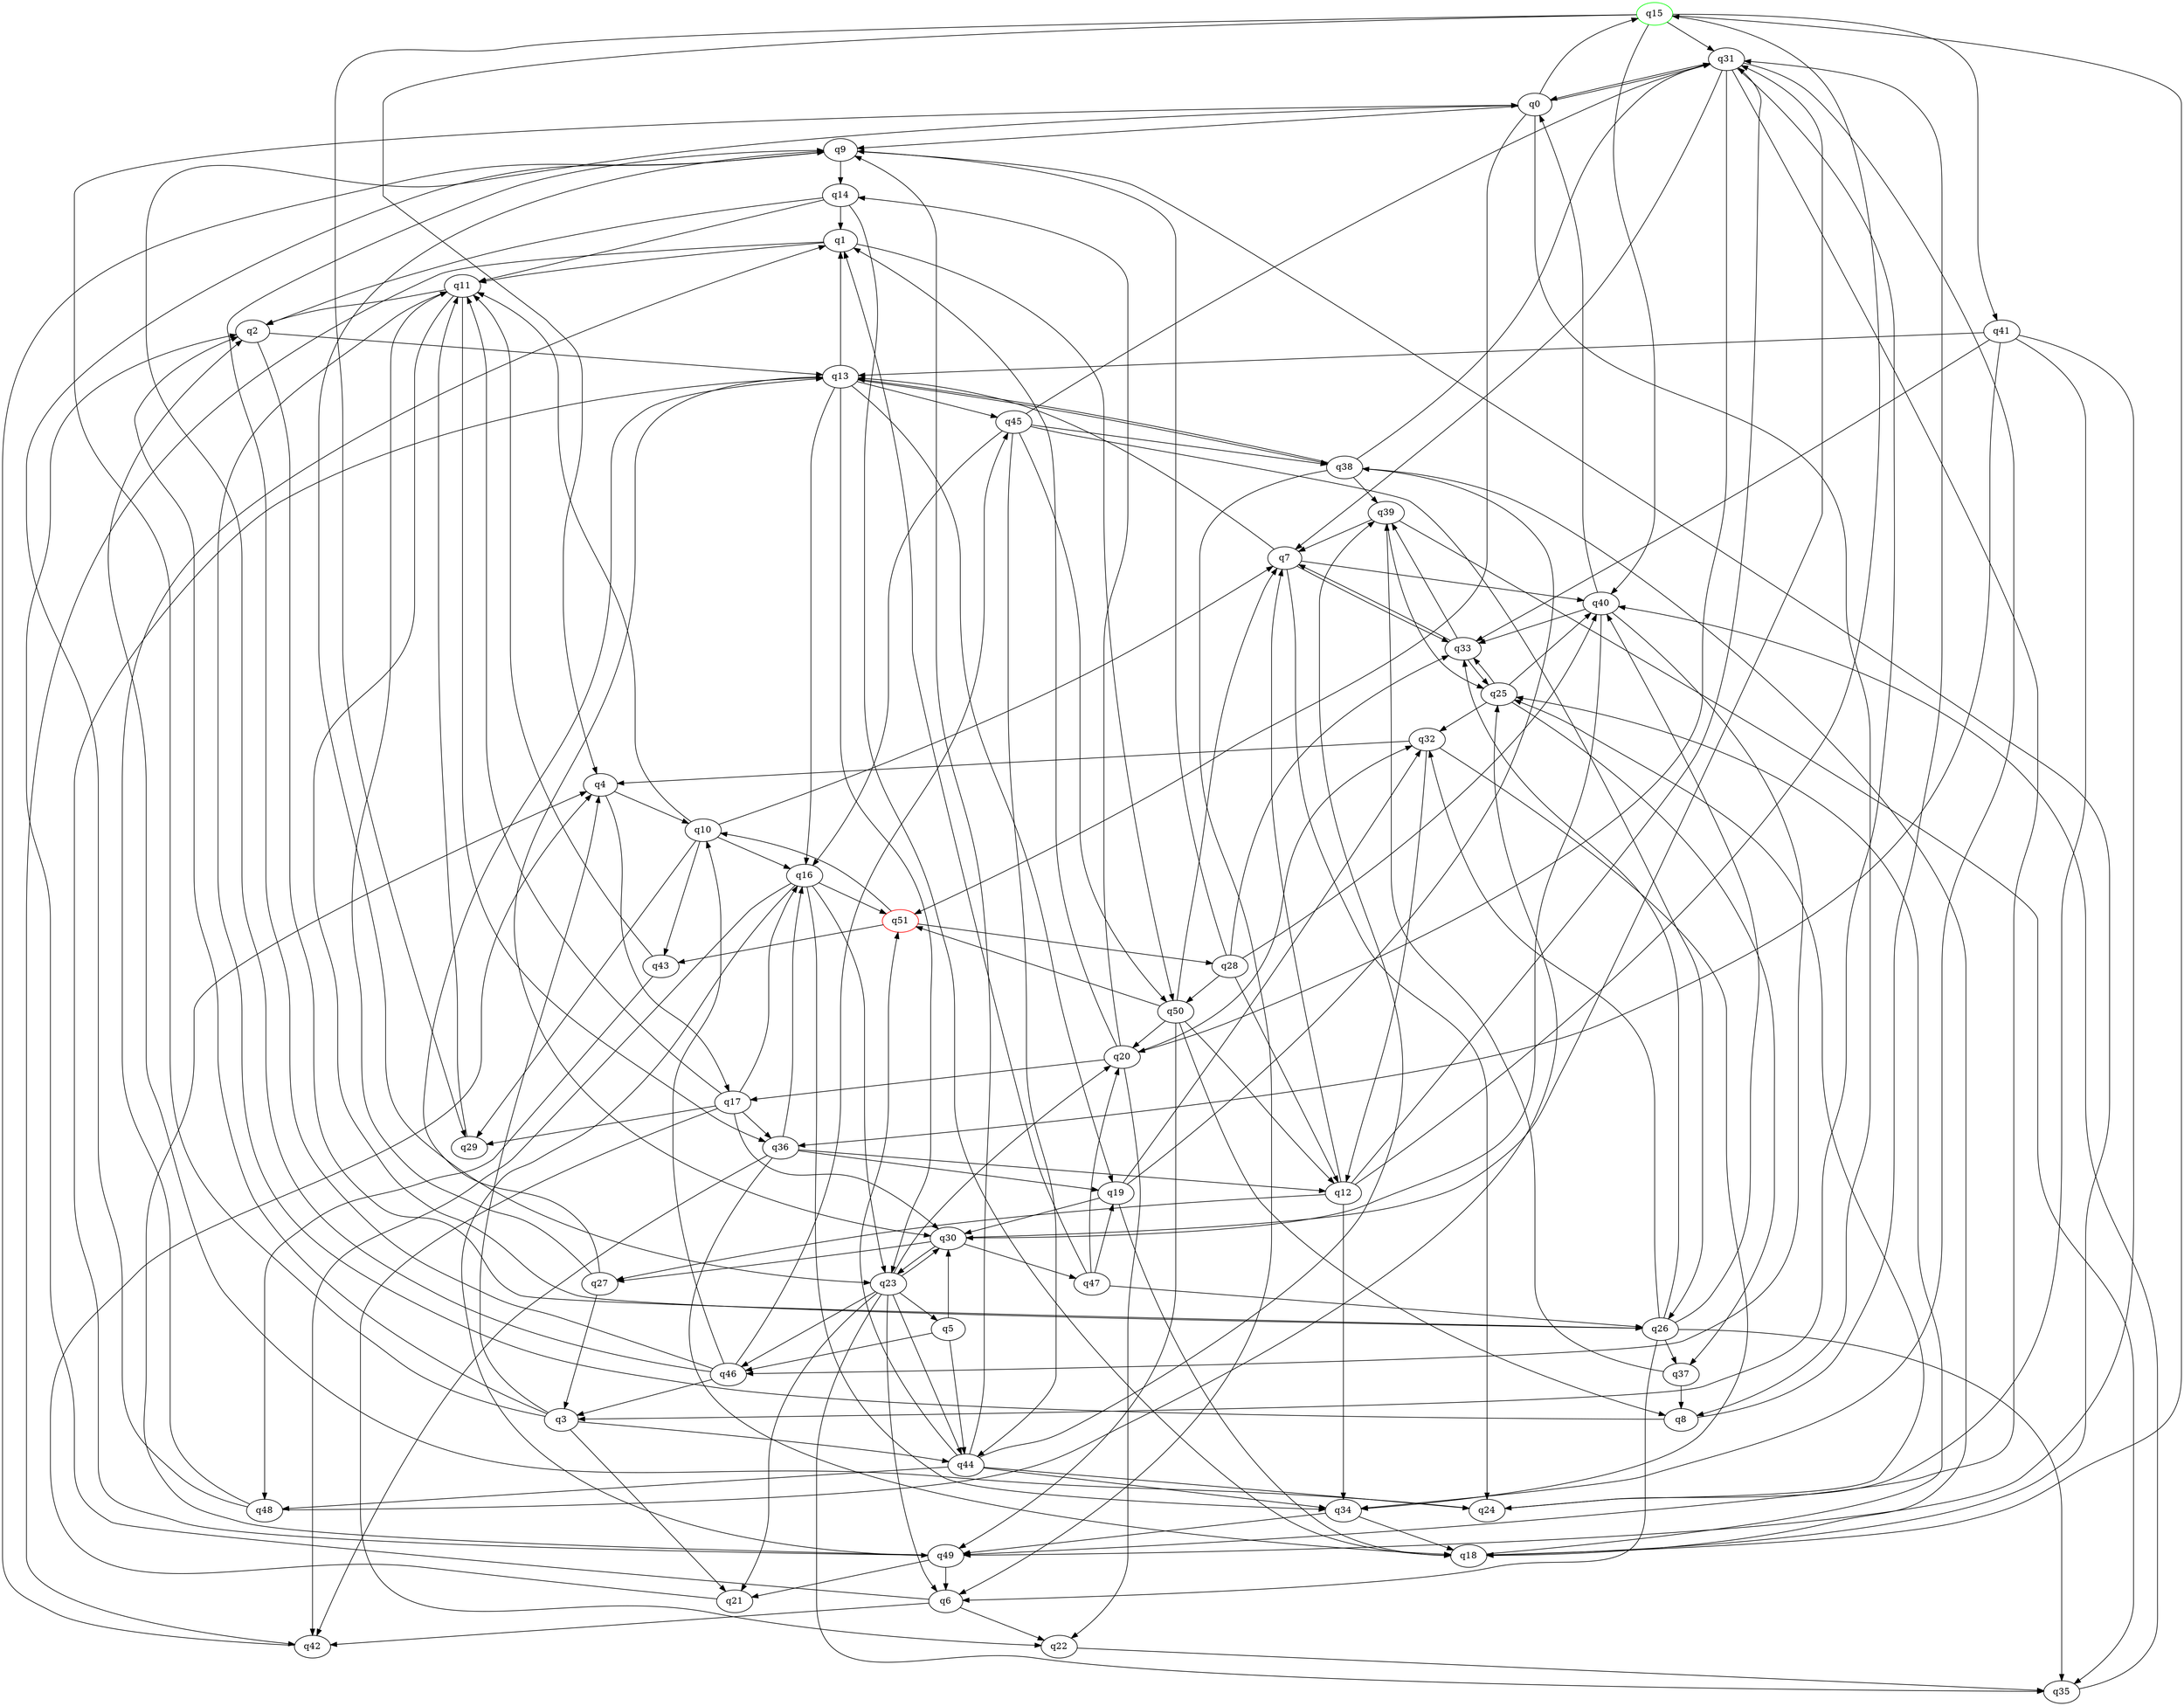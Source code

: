 digraph A{
q15 [initial=1,color=green];
q51 [final=1,color=red];
q0 -> q8;
q0 -> q9;
q0 -> q15;
q0 -> q31;
q0 -> q51;
q1 -> q11;
q1 -> q42;
q1 -> q50;
q2 -> q13;
q2 -> q26;
q3 -> q0;
q3 -> q2;
q3 -> q4;
q3 -> q21;
q3 -> q44;
q4 -> q10;
q4 -> q17;
q5 -> q30;
q5 -> q44;
q5 -> q46;
q6 -> q2;
q6 -> q22;
q6 -> q42;
q7 -> q13;
q7 -> q24;
q7 -> q33;
q7 -> q40;
q8 -> q11;
q8 -> q31;
q9 -> q14;
q9 -> q18;
q9 -> q23;
q10 -> q7;
q10 -> q11;
q10 -> q16;
q10 -> q29;
q10 -> q43;
q11 -> q2;
q11 -> q26;
q11 -> q36;
q12 -> q7;
q12 -> q15;
q12 -> q27;
q12 -> q31;
q12 -> q34;
q13 -> q1;
q13 -> q16;
q13 -> q19;
q13 -> q23;
q13 -> q30;
q13 -> q38;
q13 -> q45;
q14 -> q1;
q14 -> q2;
q14 -> q11;
q14 -> q18;
q15 -> q4;
q15 -> q18;
q15 -> q29;
q15 -> q31;
q15 -> q40;
q15 -> q41;
q16 -> q23;
q16 -> q34;
q16 -> q42;
q16 -> q49;
q16 -> q51;
q17 -> q11;
q17 -> q16;
q17 -> q22;
q17 -> q29;
q17 -> q30;
q17 -> q36;
q18 -> q25;
q19 -> q18;
q19 -> q30;
q19 -> q32;
q19 -> q38;
q20 -> q1;
q20 -> q14;
q20 -> q17;
q20 -> q22;
q20 -> q32;
q21 -> q4;
q22 -> q35;
q23 -> q5;
q23 -> q6;
q23 -> q20;
q23 -> q21;
q23 -> q30;
q23 -> q35;
q23 -> q44;
q23 -> q46;
q24 -> q2;
q24 -> q25;
q25 -> q32;
q25 -> q33;
q25 -> q37;
q25 -> q40;
q26 -> q6;
q26 -> q32;
q26 -> q33;
q26 -> q35;
q26 -> q37;
q26 -> q40;
q27 -> q3;
q27 -> q11;
q27 -> q13;
q28 -> q9;
q28 -> q12;
q28 -> q33;
q28 -> q40;
q28 -> q50;
q29 -> q11;
q30 -> q23;
q30 -> q27;
q30 -> q31;
q30 -> q47;
q31 -> q0;
q31 -> q3;
q31 -> q7;
q31 -> q20;
q31 -> q34;
q31 -> q49;
q32 -> q4;
q32 -> q12;
q32 -> q34;
q33 -> q7;
q33 -> q25;
q33 -> q39;
q34 -> q18;
q34 -> q49;
q35 -> q40;
q36 -> q12;
q36 -> q16;
q36 -> q18;
q36 -> q19;
q36 -> q42;
q37 -> q8;
q37 -> q39;
q38 -> q6;
q38 -> q13;
q38 -> q18;
q38 -> q31;
q38 -> q39;
q39 -> q7;
q39 -> q25;
q39 -> q35;
q40 -> q0;
q40 -> q30;
q40 -> q33;
q40 -> q46;
q41 -> q13;
q41 -> q24;
q41 -> q33;
q41 -> q36;
q41 -> q49;
q42 -> q9;
q43 -> q11;
q43 -> q48;
q44 -> q9;
q44 -> q24;
q44 -> q34;
q44 -> q39;
q44 -> q48;
q44 -> q51;
q45 -> q16;
q45 -> q26;
q45 -> q31;
q45 -> q38;
q45 -> q44;
q45 -> q50;
q46 -> q0;
q46 -> q3;
q46 -> q9;
q46 -> q10;
q46 -> q45;
q47 -> q1;
q47 -> q19;
q47 -> q20;
q47 -> q26;
q48 -> q1;
q48 -> q9;
q48 -> q25;
q49 -> q4;
q49 -> q6;
q49 -> q13;
q49 -> q21;
q50 -> q7;
q50 -> q8;
q50 -> q12;
q50 -> q20;
q50 -> q49;
q50 -> q51;
q51 -> q10;
q51 -> q28;
q51 -> q43;
}